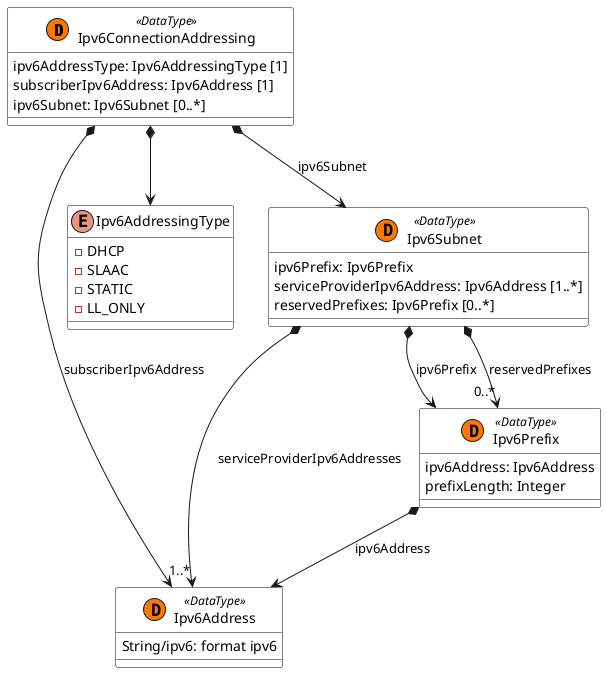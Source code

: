 @startuml

skinparam {
    FontName Times
    ClassBackgroundColor White
    ClassBorderColor Black
    ClassBorderColor<<ServiceSpecification>> FireBrick
}
!define datatype(x) class x << (D,#FF7700) DataType>>

datatype(Ipv6ConnectionAddressing) {
    ipv6AddressType: Ipv6AddressingType [1]
    subscriberIpv6Address: Ipv6Address [1]
    ipv6Subnet: Ipv6Subnet [0..*]
}

datatype(Ipv6Address) {
    String/ipv6: format ipv6
}

enum Ipv6AddressingType {
    - DHCP 
    - SLAAC
    - STATIC 
    - LL_ONLY
    }
    
datatype(Ipv6Prefix) {
    ipv6Address: Ipv6Address
    prefixLength: Integer
}

Ipv6Prefix *--> Ipv6Address: ipv6Address

datatype(Ipv6Subnet) {
    ipv6Prefix: Ipv6Prefix
    serviceProviderIpv6Address: Ipv6Address [1..*]
    reservedPrefixes: Ipv6Prefix [0..*]
}


Ipv6Subnet *--> Ipv6Prefix: ipv6Prefix
Ipv6Subnet *--> "1..*" Ipv6Address: serviceProviderIpv6Addresses
Ipv6Subnet *--> "0..*" Ipv6Prefix: reservedPrefixes

Ipv6ConnectionAddressing *--> Ipv6AddressingType
Ipv6ConnectionAddressing *--> Ipv6Address: subscriberIpv6Address
Ipv6ConnectionAddressing *--> Ipv6Subnet: ipv6Subnet


@enduml